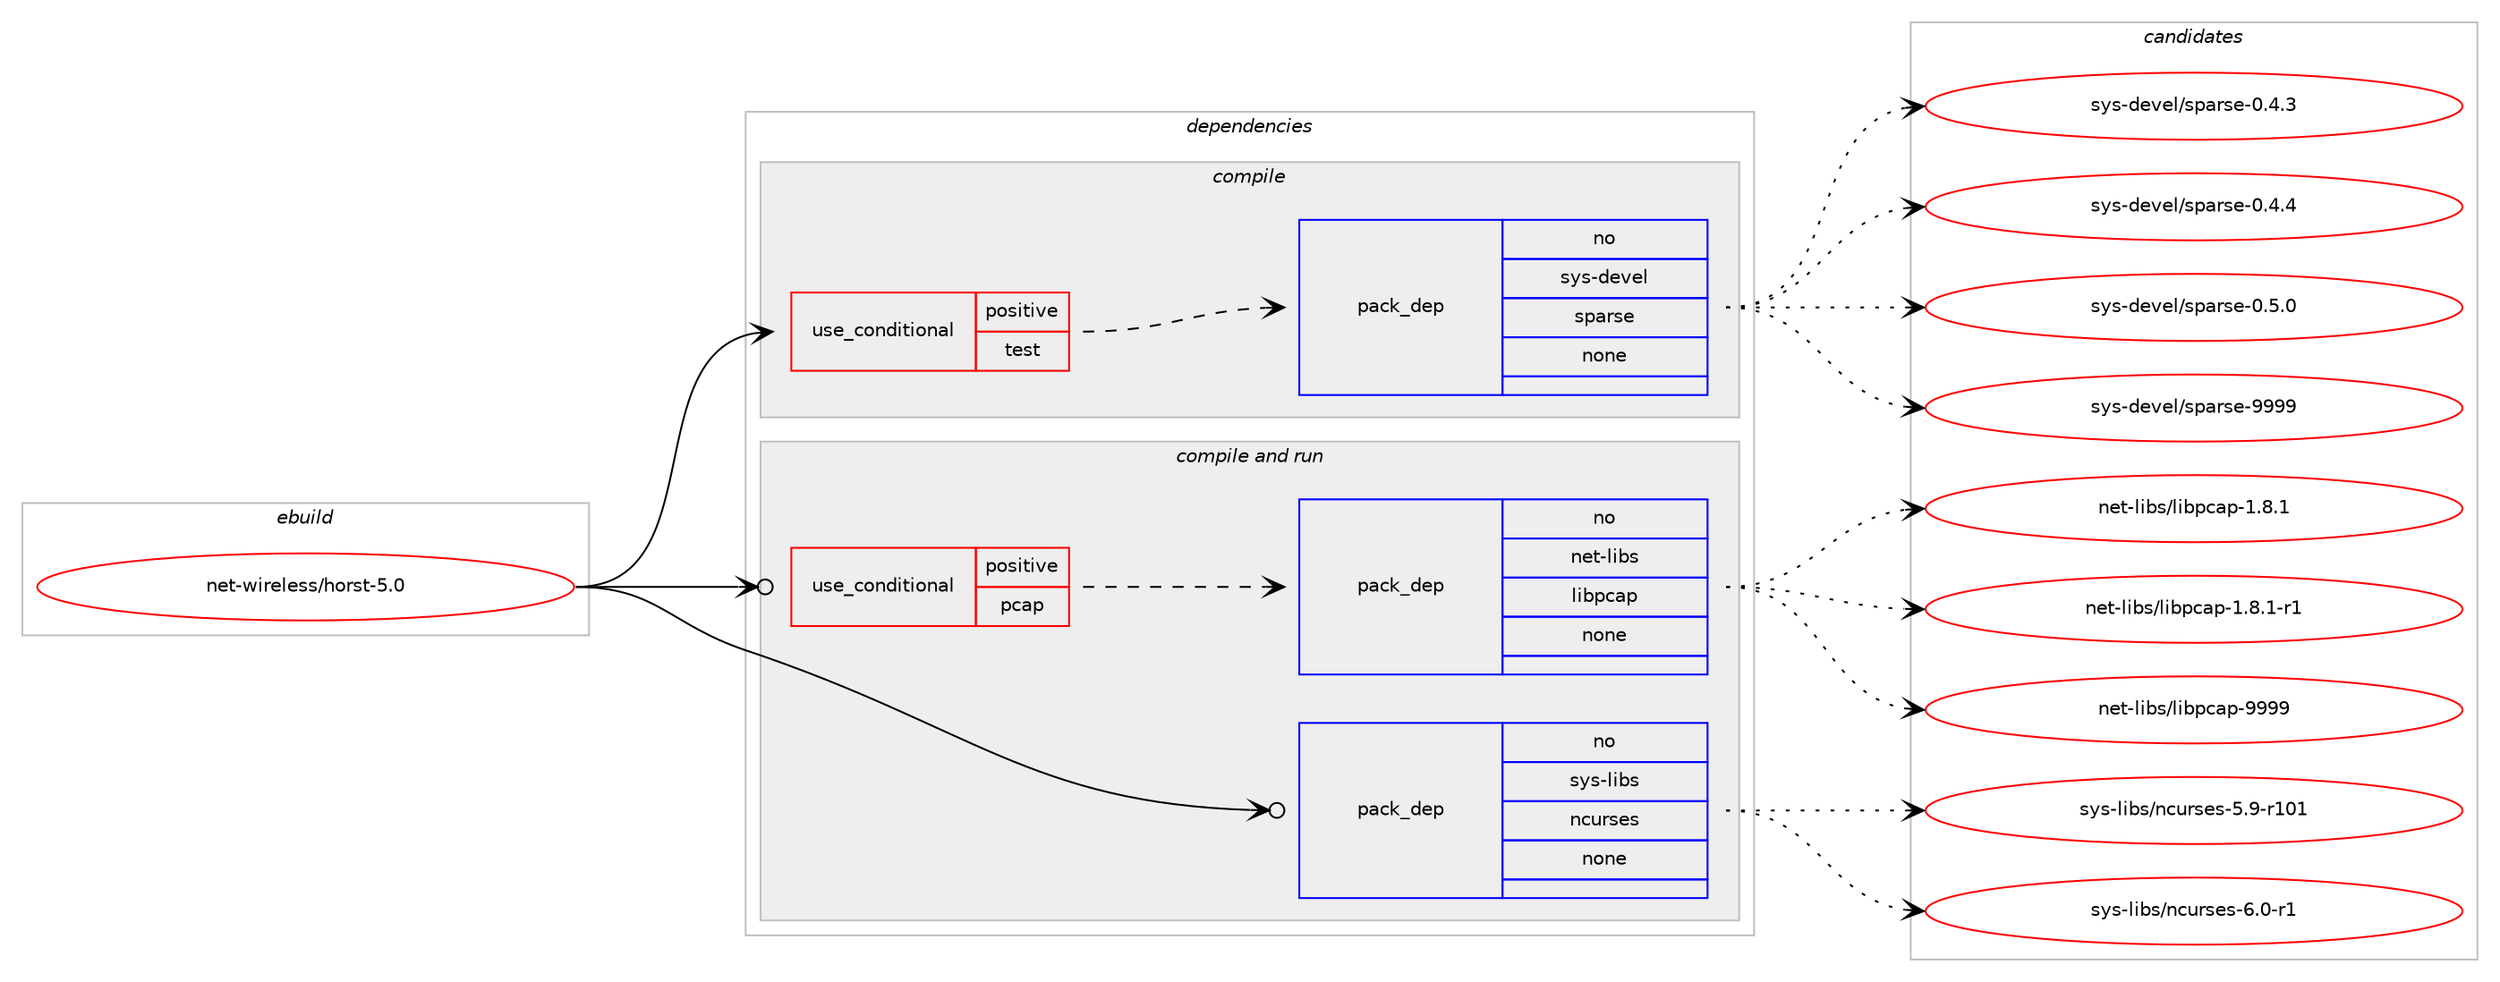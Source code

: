 digraph prolog {

# *************
# Graph options
# *************

newrank=true;
concentrate=true;
compound=true;
graph [rankdir=LR,fontname=Helvetica,fontsize=10,ranksep=1.5];#, ranksep=2.5, nodesep=0.2];
edge  [arrowhead=vee];
node  [fontname=Helvetica,fontsize=10];

# **********
# The ebuild
# **********

subgraph cluster_leftcol {
color=gray;
rank=same;
label=<<i>ebuild</i>>;
id [label="net-wireless/horst-5.0", color=red, width=4, href="../net-wireless/horst-5.0.svg"];
}

# ****************
# The dependencies
# ****************

subgraph cluster_midcol {
color=gray;
label=<<i>dependencies</i>>;
subgraph cluster_compile {
fillcolor="#eeeeee";
style=filled;
label=<<i>compile</i>>;
subgraph cond108783 {
dependency439929 [label=<<TABLE BORDER="0" CELLBORDER="1" CELLSPACING="0" CELLPADDING="4"><TR><TD ROWSPAN="3" CELLPADDING="10">use_conditional</TD></TR><TR><TD>positive</TD></TR><TR><TD>test</TD></TR></TABLE>>, shape=none, color=red];
subgraph pack323519 {
dependency439930 [label=<<TABLE BORDER="0" CELLBORDER="1" CELLSPACING="0" CELLPADDING="4" WIDTH="220"><TR><TD ROWSPAN="6" CELLPADDING="30">pack_dep</TD></TR><TR><TD WIDTH="110">no</TD></TR><TR><TD>sys-devel</TD></TR><TR><TD>sparse</TD></TR><TR><TD>none</TD></TR><TR><TD></TD></TR></TABLE>>, shape=none, color=blue];
}
dependency439929:e -> dependency439930:w [weight=20,style="dashed",arrowhead="vee"];
}
id:e -> dependency439929:w [weight=20,style="solid",arrowhead="vee"];
}
subgraph cluster_compileandrun {
fillcolor="#eeeeee";
style=filled;
label=<<i>compile and run</i>>;
subgraph cond108784 {
dependency439931 [label=<<TABLE BORDER="0" CELLBORDER="1" CELLSPACING="0" CELLPADDING="4"><TR><TD ROWSPAN="3" CELLPADDING="10">use_conditional</TD></TR><TR><TD>positive</TD></TR><TR><TD>pcap</TD></TR></TABLE>>, shape=none, color=red];
subgraph pack323520 {
dependency439932 [label=<<TABLE BORDER="0" CELLBORDER="1" CELLSPACING="0" CELLPADDING="4" WIDTH="220"><TR><TD ROWSPAN="6" CELLPADDING="30">pack_dep</TD></TR><TR><TD WIDTH="110">no</TD></TR><TR><TD>net-libs</TD></TR><TR><TD>libpcap</TD></TR><TR><TD>none</TD></TR><TR><TD></TD></TR></TABLE>>, shape=none, color=blue];
}
dependency439931:e -> dependency439932:w [weight=20,style="dashed",arrowhead="vee"];
}
id:e -> dependency439931:w [weight=20,style="solid",arrowhead="odotvee"];
subgraph pack323521 {
dependency439933 [label=<<TABLE BORDER="0" CELLBORDER="1" CELLSPACING="0" CELLPADDING="4" WIDTH="220"><TR><TD ROWSPAN="6" CELLPADDING="30">pack_dep</TD></TR><TR><TD WIDTH="110">no</TD></TR><TR><TD>sys-libs</TD></TR><TR><TD>ncurses</TD></TR><TR><TD>none</TD></TR><TR><TD></TD></TR></TABLE>>, shape=none, color=blue];
}
id:e -> dependency439933:w [weight=20,style="solid",arrowhead="odotvee"];
}
subgraph cluster_run {
fillcolor="#eeeeee";
style=filled;
label=<<i>run</i>>;
}
}

# **************
# The candidates
# **************

subgraph cluster_choices {
rank=same;
color=gray;
label=<<i>candidates</i>>;

subgraph choice323519 {
color=black;
nodesep=1;
choice115121115451001011181011084711511297114115101454846524651 [label="sys-devel/sparse-0.4.3", color=red, width=4,href="../sys-devel/sparse-0.4.3.svg"];
choice115121115451001011181011084711511297114115101454846524652 [label="sys-devel/sparse-0.4.4", color=red, width=4,href="../sys-devel/sparse-0.4.4.svg"];
choice115121115451001011181011084711511297114115101454846534648 [label="sys-devel/sparse-0.5.0", color=red, width=4,href="../sys-devel/sparse-0.5.0.svg"];
choice1151211154510010111810110847115112971141151014557575757 [label="sys-devel/sparse-9999", color=red, width=4,href="../sys-devel/sparse-9999.svg"];
dependency439930:e -> choice115121115451001011181011084711511297114115101454846524651:w [style=dotted,weight="100"];
dependency439930:e -> choice115121115451001011181011084711511297114115101454846524652:w [style=dotted,weight="100"];
dependency439930:e -> choice115121115451001011181011084711511297114115101454846534648:w [style=dotted,weight="100"];
dependency439930:e -> choice1151211154510010111810110847115112971141151014557575757:w [style=dotted,weight="100"];
}
subgraph choice323520 {
color=black;
nodesep=1;
choice110101116451081059811547108105981129997112454946564649 [label="net-libs/libpcap-1.8.1", color=red, width=4,href="../net-libs/libpcap-1.8.1.svg"];
choice1101011164510810598115471081059811299971124549465646494511449 [label="net-libs/libpcap-1.8.1-r1", color=red, width=4,href="../net-libs/libpcap-1.8.1-r1.svg"];
choice1101011164510810598115471081059811299971124557575757 [label="net-libs/libpcap-9999", color=red, width=4,href="../net-libs/libpcap-9999.svg"];
dependency439932:e -> choice110101116451081059811547108105981129997112454946564649:w [style=dotted,weight="100"];
dependency439932:e -> choice1101011164510810598115471081059811299971124549465646494511449:w [style=dotted,weight="100"];
dependency439932:e -> choice1101011164510810598115471081059811299971124557575757:w [style=dotted,weight="100"];
}
subgraph choice323521 {
color=black;
nodesep=1;
choice115121115451081059811547110991171141151011154553465745114494849 [label="sys-libs/ncurses-5.9-r101", color=red, width=4,href="../sys-libs/ncurses-5.9-r101.svg"];
choice11512111545108105981154711099117114115101115455446484511449 [label="sys-libs/ncurses-6.0-r1", color=red, width=4,href="../sys-libs/ncurses-6.0-r1.svg"];
dependency439933:e -> choice115121115451081059811547110991171141151011154553465745114494849:w [style=dotted,weight="100"];
dependency439933:e -> choice11512111545108105981154711099117114115101115455446484511449:w [style=dotted,weight="100"];
}
}

}
